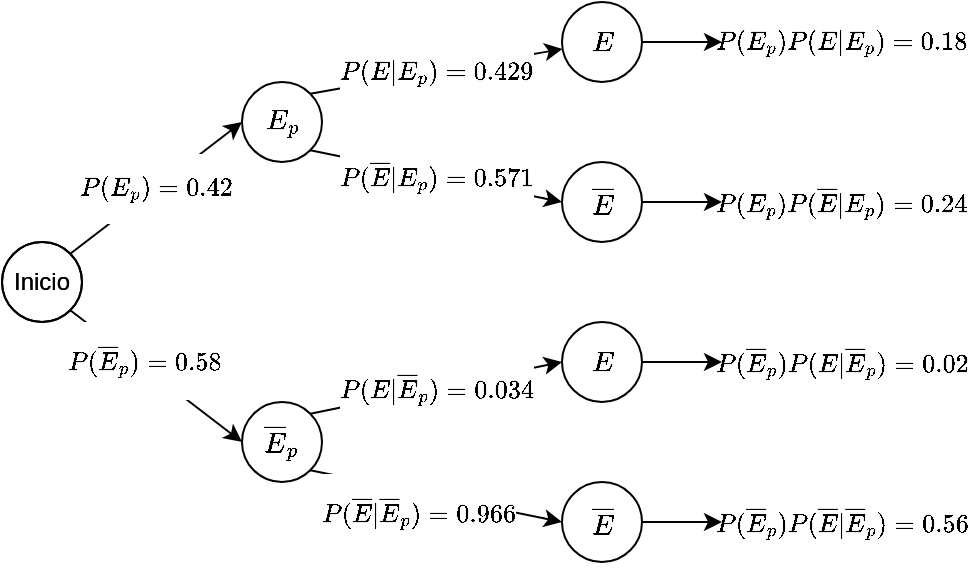 <mxfile version="16.5.1" type="device"><diagram id="mS6xhfkPyWaVSk9TMCQr" name="Page-1"><mxGraphModel dx="496" dy="316" grid="1" gridSize="10" guides="1" tooltips="1" connect="1" arrows="1" fold="1" page="1" pageScale="1" pageWidth="850" pageHeight="1100" math="1" shadow="0"><root><mxCell id="0"/><mxCell id="1" parent="0"/><mxCell id="8eBWeJnn_hkcJY0LYiXI-4" value="$$P(E_p)=0.42$$" style="rounded=0;orthogonalLoop=1;jettySize=auto;html=1;exitX=1;exitY=0;exitDx=0;exitDy=0;entryX=0;entryY=0.5;entryDx=0;entryDy=0;labelBackgroundColor=default;" parent="1" source="8eBWeJnn_hkcJY0LYiXI-1" target="8eBWeJnn_hkcJY0LYiXI-2" edge="1"><mxGeometry relative="1" as="geometry"/></mxCell><mxCell id="8eBWeJnn_hkcJY0LYiXI-5" style="edgeStyle=none;rounded=0;orthogonalLoop=1;jettySize=auto;html=1;exitX=1;exitY=1;exitDx=0;exitDy=0;entryX=0;entryY=0.5;entryDx=0;entryDy=0;labelBackgroundColor=default;" parent="1" source="8eBWeJnn_hkcJY0LYiXI-1" target="8eBWeJnn_hkcJY0LYiXI-3" edge="1"><mxGeometry relative="1" as="geometry"/></mxCell><mxCell id="8eBWeJnn_hkcJY0LYiXI-18" value="$$P(\overline E_p)=0.58$$" style="edgeLabel;html=1;align=center;verticalAlign=middle;resizable=0;points=[];labelBackgroundColor=default;" parent="8eBWeJnn_hkcJY0LYiXI-5" vertex="1" connectable="0"><mxGeometry x="-0.188" y="3" relative="1" as="geometry"><mxPoint as="offset"/></mxGeometry></mxCell><mxCell id="8eBWeJnn_hkcJY0LYiXI-1" value="Inicio" style="ellipse;whiteSpace=wrap;html=1;labelBackgroundColor=none;" parent="1" vertex="1"><mxGeometry x="40" y="320" width="40" height="40" as="geometry"/></mxCell><mxCell id="8eBWeJnn_hkcJY0LYiXI-13" value="&lt;span style=&quot;color: rgb(0 , 0 , 0) ; font-family: &amp;#34;helvetica&amp;#34; ; font-size: 11px ; font-style: normal ; font-weight: 400 ; letter-spacing: normal ; text-align: center ; text-indent: 0px ; text-transform: none ; word-spacing: 0px ; display: inline ; float: none&quot;&gt;$$P(E|E_p)=0.429$$&lt;/span&gt;" style="edgeStyle=none;rounded=0;orthogonalLoop=1;jettySize=auto;html=1;exitX=1;exitY=0;exitDx=0;exitDy=0;labelBackgroundColor=default;" parent="1" source="8eBWeJnn_hkcJY0LYiXI-2" target="8eBWeJnn_hkcJY0LYiXI-7" edge="1"><mxGeometry relative="1" as="geometry"/></mxCell><mxCell id="8eBWeJnn_hkcJY0LYiXI-14" value="&lt;span style=&quot;color: rgb(0 , 0 , 0) ; font-family: &amp;#34;helvetica&amp;#34; ; font-size: 11px ; font-style: normal ; font-weight: 400 ; letter-spacing: normal ; text-align: center ; text-indent: 0px ; text-transform: none ; word-spacing: 0px ; display: inline ; float: none&quot;&gt;$$P(\overline E|E_p)=0.571$$&lt;/span&gt;" style="edgeStyle=none;rounded=0;orthogonalLoop=1;jettySize=auto;html=1;exitX=1;exitY=1;exitDx=0;exitDy=0;entryX=0;entryY=0.5;entryDx=0;entryDy=0;labelBackgroundColor=default;" parent="1" source="8eBWeJnn_hkcJY0LYiXI-2" target="8eBWeJnn_hkcJY0LYiXI-8" edge="1"><mxGeometry relative="1" as="geometry"/></mxCell><mxCell id="8eBWeJnn_hkcJY0LYiXI-2" value="$$E_p$$" style="ellipse;whiteSpace=wrap;html=1;labelBackgroundColor=none;fillColor=none;" parent="1" vertex="1"><mxGeometry x="160" y="240" width="40" height="40" as="geometry"/></mxCell><mxCell id="8eBWeJnn_hkcJY0LYiXI-15" value="&lt;font face=&quot;helvetica&quot;&gt;$$P(E|\overline E_p)=0.034$$&lt;/font&gt;" style="edgeStyle=none;rounded=0;orthogonalLoop=1;jettySize=auto;html=1;exitX=1;exitY=0;exitDx=0;exitDy=0;entryX=0;entryY=0.5;entryDx=0;entryDy=0;labelBackgroundColor=default;" parent="1" source="8eBWeJnn_hkcJY0LYiXI-3" target="8eBWeJnn_hkcJY0LYiXI-9" edge="1"><mxGeometry relative="1" as="geometry"/></mxCell><mxCell id="8eBWeJnn_hkcJY0LYiXI-16" value="&lt;font face=&quot;helvetica&quot;&gt;$$P(\overline E|\overline E_p)=0.966$$&lt;/font&gt;" style="edgeStyle=none;rounded=0;orthogonalLoop=1;jettySize=auto;html=1;entryX=0;entryY=0.5;entryDx=0;entryDy=0;labelBackgroundColor=default;exitX=1;exitY=1;exitDx=0;exitDy=0;" parent="1" source="8eBWeJnn_hkcJY0LYiXI-3" target="8eBWeJnn_hkcJY0LYiXI-10" edge="1"><mxGeometry x="-0.116" y="-10" relative="1" as="geometry"><mxPoint as="offset"/></mxGeometry></mxCell><mxCell id="8eBWeJnn_hkcJY0LYiXI-3" value="$$\overline E_p$$" style="ellipse;whiteSpace=wrap;html=1;labelBackgroundColor=none;fillColor=none;" parent="1" vertex="1"><mxGeometry x="160" y="400" width="40" height="40" as="geometry"/></mxCell><mxCell id="8eBWeJnn_hkcJY0LYiXI-24" value="" style="edgeStyle=none;rounded=0;orthogonalLoop=1;jettySize=auto;html=1;labelBackgroundColor=none;" parent="1" source="8eBWeJnn_hkcJY0LYiXI-7" edge="1"><mxGeometry relative="1" as="geometry"><mxPoint x="400" y="220" as="targetPoint"/></mxGeometry></mxCell><mxCell id="8eBWeJnn_hkcJY0LYiXI-7" value="$$E$$" style="ellipse;whiteSpace=wrap;html=1;labelBackgroundColor=none;fillColor=none;" parent="1" vertex="1"><mxGeometry x="320" y="200" width="40" height="40" as="geometry"/></mxCell><mxCell id="8eBWeJnn_hkcJY0LYiXI-30" style="edgeStyle=none;rounded=0;orthogonalLoop=1;jettySize=auto;html=1;exitX=1;exitY=0.5;exitDx=0;exitDy=0;entryX=0;entryY=0.5;entryDx=0;entryDy=0;labelBackgroundColor=none;" parent="1" source="8eBWeJnn_hkcJY0LYiXI-8" target="8eBWeJnn_hkcJY0LYiXI-26" edge="1"><mxGeometry relative="1" as="geometry"/></mxCell><mxCell id="8eBWeJnn_hkcJY0LYiXI-8" value="$$\overline E&lt;br&gt;$$" style="ellipse;whiteSpace=wrap;html=1;labelBackgroundColor=none;fillColor=none;" parent="1" vertex="1"><mxGeometry x="320" y="280" width="40" height="40" as="geometry"/></mxCell><mxCell id="8eBWeJnn_hkcJY0LYiXI-31" style="edgeStyle=none;rounded=0;orthogonalLoop=1;jettySize=auto;html=1;exitX=1;exitY=0.5;exitDx=0;exitDy=0;labelBackgroundColor=none;" parent="1" source="8eBWeJnn_hkcJY0LYiXI-9" target="8eBWeJnn_hkcJY0LYiXI-27" edge="1"><mxGeometry relative="1" as="geometry"/></mxCell><mxCell id="8eBWeJnn_hkcJY0LYiXI-9" value="$$E$$" style="ellipse;whiteSpace=wrap;html=1;labelBackgroundColor=none;fillColor=none;" parent="1" vertex="1"><mxGeometry x="320" y="360" width="40" height="40" as="geometry"/></mxCell><mxCell id="8eBWeJnn_hkcJY0LYiXI-32" value="" style="edgeStyle=none;rounded=0;orthogonalLoop=1;jettySize=auto;html=1;labelBackgroundColor=none;" parent="1" source="8eBWeJnn_hkcJY0LYiXI-10" target="8eBWeJnn_hkcJY0LYiXI-28" edge="1"><mxGeometry relative="1" as="geometry"/></mxCell><mxCell id="8eBWeJnn_hkcJY0LYiXI-10" value="$$\overline E&lt;br&gt;$$" style="ellipse;whiteSpace=wrap;html=1;labelBackgroundColor=none;fillColor=none;" parent="1" vertex="1"><mxGeometry x="320" y="440" width="40" height="40" as="geometry"/></mxCell><mxCell id="8eBWeJnn_hkcJY0LYiXI-25" value="&lt;span style=&quot;font-size: 11px&quot;&gt;$$P(E_p)P(E|E_p)=0.18$$&lt;/span&gt;" style="whiteSpace=wrap;html=1;strokeColor=none;labelBackgroundColor=none;fillColor=none;" parent="1" vertex="1"><mxGeometry x="400" y="200" width="120" height="40" as="geometry"/></mxCell><mxCell id="8eBWeJnn_hkcJY0LYiXI-26" value="&lt;span style=&quot;font-size: 11px&quot;&gt;$$P(E_p)P(\overline E|E_p)=0.24$$&lt;/span&gt;" style="whiteSpace=wrap;html=1;strokeColor=none;labelBackgroundColor=none;fillColor=none;" parent="1" vertex="1"><mxGeometry x="400" y="280" width="120" height="40" as="geometry"/></mxCell><mxCell id="8eBWeJnn_hkcJY0LYiXI-27" value="&lt;span style=&quot;font-size: 11px&quot;&gt;$$P(\overline E_p)P(E|\overline E_p)=0.02$$&lt;/span&gt;" style="whiteSpace=wrap;html=1;strokeColor=none;labelBackgroundColor=none;fillColor=none;" parent="1" vertex="1"><mxGeometry x="400" y="360" width="120" height="40" as="geometry"/></mxCell><mxCell id="8eBWeJnn_hkcJY0LYiXI-28" value="&lt;span style=&quot;font-size: 11px&quot;&gt;$$P(\overline E_p)P(\overline E|\overline E_p)=0.56$$&lt;/span&gt;" style="whiteSpace=wrap;html=1;strokeColor=none;labelBackgroundColor=none;fillColor=none;" parent="1" vertex="1"><mxGeometry x="400" y="440" width="120" height="40" as="geometry"/></mxCell><mxCell id="8eBWeJnn_hkcJY0LYiXI-34" value="Inicio" style="ellipse;whiteSpace=wrap;html=1;labelBackgroundColor=none;fillColor=none;" parent="1" vertex="1"><mxGeometry x="40" y="320" width="40" height="40" as="geometry"/></mxCell></root></mxGraphModel></diagram></mxfile>
